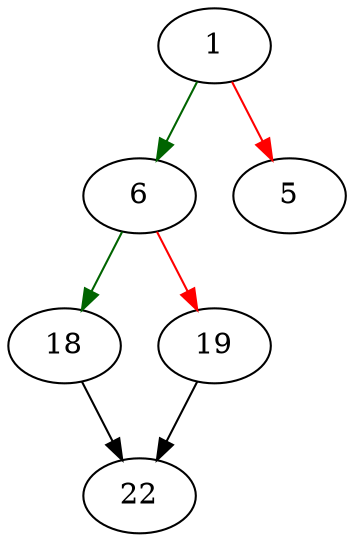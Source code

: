 strict digraph "i_ring_pop" {
	// Node definitions.
	1 [entry=true];
	6;
	5;
	18;
	19;
	22;

	// Edge definitions.
	1 -> 6 [
		color=darkgreen
		cond=true
	];
	1 -> 5 [
		color=red
		cond=false
	];
	6 -> 18 [
		color=darkgreen
		cond=true
	];
	6 -> 19 [
		color=red
		cond=false
	];
	18 -> 22;
	19 -> 22;
}